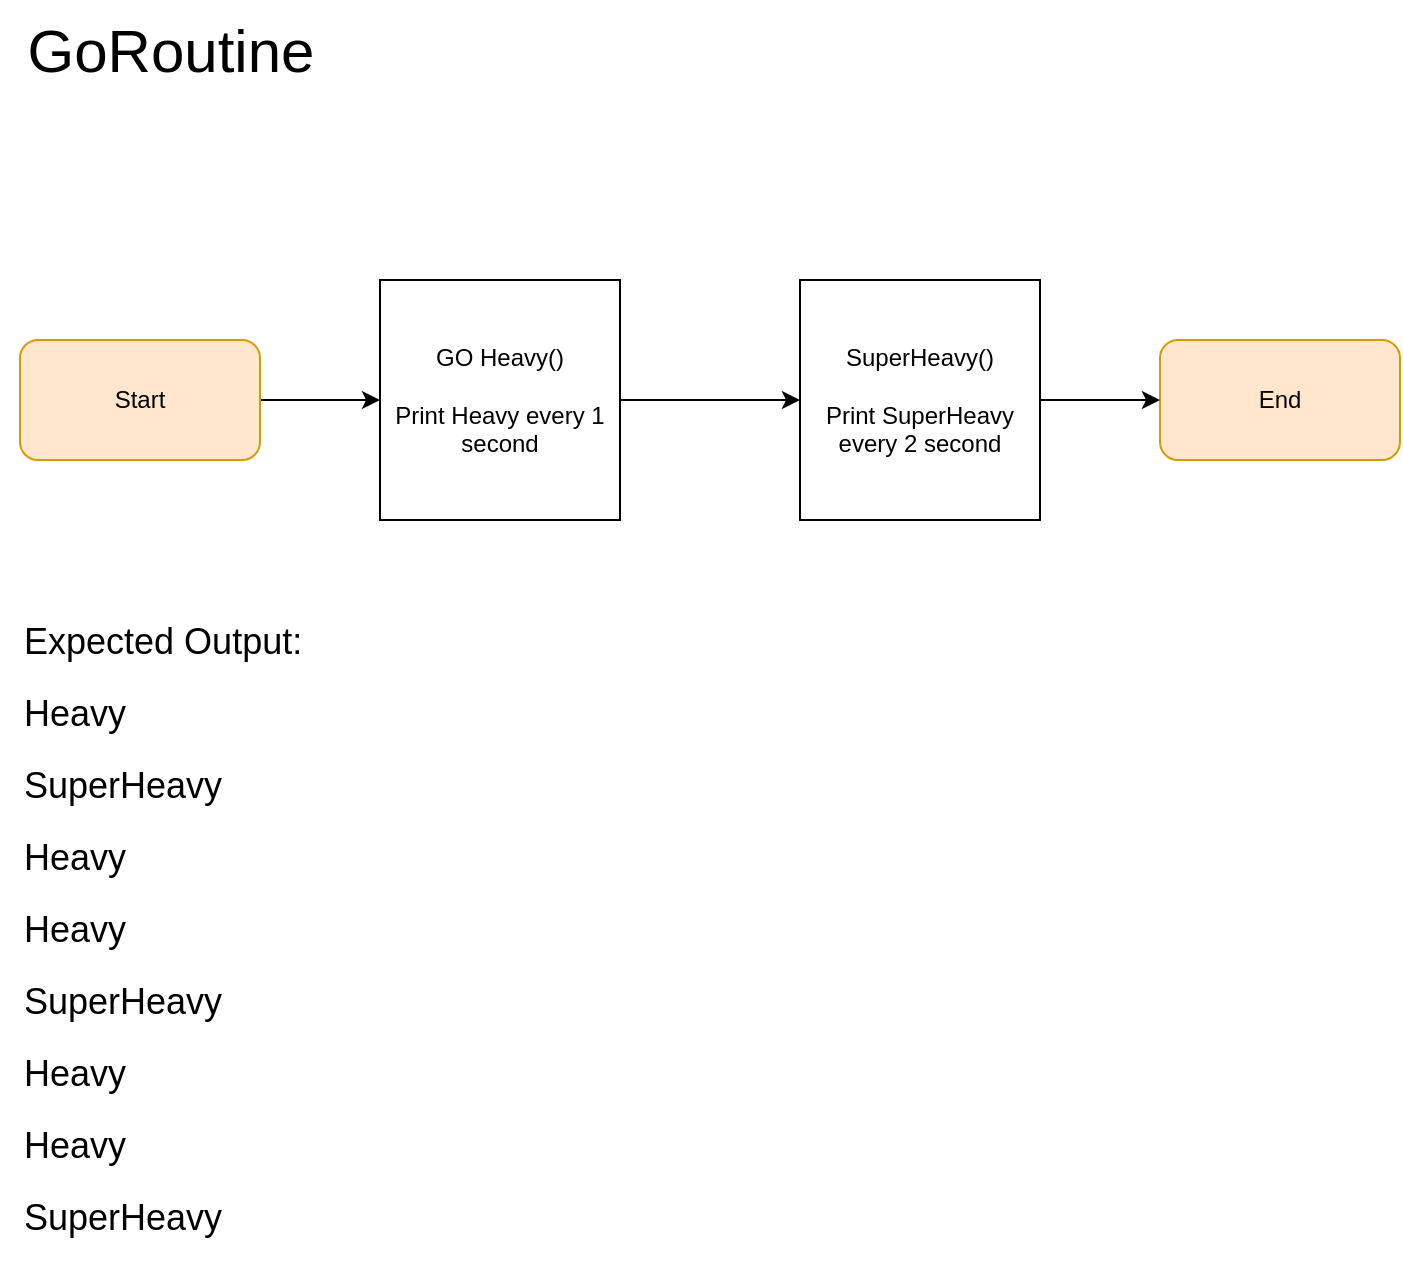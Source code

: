 <mxfile version="20.2.2" type="github"><diagram id="P69jyme7HKswqd_0IKNi" name="Page-1"><mxGraphModel dx="1375" dy="762" grid="1" gridSize="10" guides="1" tooltips="1" connect="1" arrows="1" fold="1" page="1" pageScale="1" pageWidth="827" pageHeight="1169" math="0" shadow="0"><root><mxCell id="0"/><mxCell id="1" parent="0"/><mxCell id="IW9cxtYmwWoZrc_FC-Nx-7" style="edgeStyle=orthogonalEdgeStyle;rounded=0;orthogonalLoop=1;jettySize=auto;html=1;entryX=0;entryY=0.5;entryDx=0;entryDy=0;fontSize=30;" edge="1" parent="1" source="IW9cxtYmwWoZrc_FC-Nx-1" target="IW9cxtYmwWoZrc_FC-Nx-3"><mxGeometry relative="1" as="geometry"/></mxCell><mxCell id="IW9cxtYmwWoZrc_FC-Nx-1" value="Start" style="rounded=1;whiteSpace=wrap;html=1;fillColor=#ffe6cc;strokeColor=#d79b00;" vertex="1" parent="1"><mxGeometry x="40" y="200" width="120" height="60" as="geometry"/></mxCell><mxCell id="IW9cxtYmwWoZrc_FC-Nx-2" value="End" style="rounded=1;whiteSpace=wrap;html=1;fillColor=#ffe6cc;strokeColor=#d79b00;" vertex="1" parent="1"><mxGeometry x="610" y="200" width="120" height="60" as="geometry"/></mxCell><mxCell id="IW9cxtYmwWoZrc_FC-Nx-8" style="edgeStyle=orthogonalEdgeStyle;rounded=0;orthogonalLoop=1;jettySize=auto;html=1;fontSize=30;" edge="1" parent="1" source="IW9cxtYmwWoZrc_FC-Nx-3" target="IW9cxtYmwWoZrc_FC-Nx-5"><mxGeometry relative="1" as="geometry"/></mxCell><mxCell id="IW9cxtYmwWoZrc_FC-Nx-3" value="GO Heavy()&lt;br&gt;&lt;br&gt;Print Heavy every 1 second" style="whiteSpace=wrap;html=1;aspect=fixed;" vertex="1" parent="1"><mxGeometry x="220" y="170" width="120" height="120" as="geometry"/></mxCell><mxCell id="IW9cxtYmwWoZrc_FC-Nx-4" value="&lt;font style=&quot;font-size: 30px;&quot;&gt;GoRoutine&lt;/font&gt;" style="text;html=1;resizable=0;autosize=1;align=center;verticalAlign=middle;points=[];fillColor=none;strokeColor=none;rounded=0;" vertex="1" parent="1"><mxGeometry x="30" y="30" width="170" height="50" as="geometry"/></mxCell><mxCell id="IW9cxtYmwWoZrc_FC-Nx-9" style="edgeStyle=orthogonalEdgeStyle;rounded=0;orthogonalLoop=1;jettySize=auto;html=1;fontSize=30;" edge="1" parent="1" source="IW9cxtYmwWoZrc_FC-Nx-5" target="IW9cxtYmwWoZrc_FC-Nx-2"><mxGeometry relative="1" as="geometry"/></mxCell><mxCell id="IW9cxtYmwWoZrc_FC-Nx-5" value="SuperHeavy()&lt;br&gt;&lt;br&gt;Print SuperHeavy every 2 second" style="whiteSpace=wrap;html=1;aspect=fixed;" vertex="1" parent="1"><mxGeometry x="430" y="170" width="120" height="120" as="geometry"/></mxCell><mxCell id="IW9cxtYmwWoZrc_FC-Nx-10" value="&lt;font style=&quot;font-size: 18px;&quot;&gt;Expected Output:&lt;br&gt;Heavy&lt;br&gt;SuperHeavy&lt;br&gt;Heavy&lt;br&gt;Heavy&lt;br&gt;SuperHeavy&lt;br&gt;Heavy&lt;br&gt;Heavy&lt;br&gt;SuperHeavy&lt;/font&gt;" style="text;html=1;resizable=0;autosize=1;align=left;verticalAlign=middle;points=[];fillColor=none;strokeColor=none;rounded=0;fontSize=30;" vertex="1" parent="1"><mxGeometry x="40" y="320" width="160" height="340" as="geometry"/></mxCell></root></mxGraphModel></diagram></mxfile>